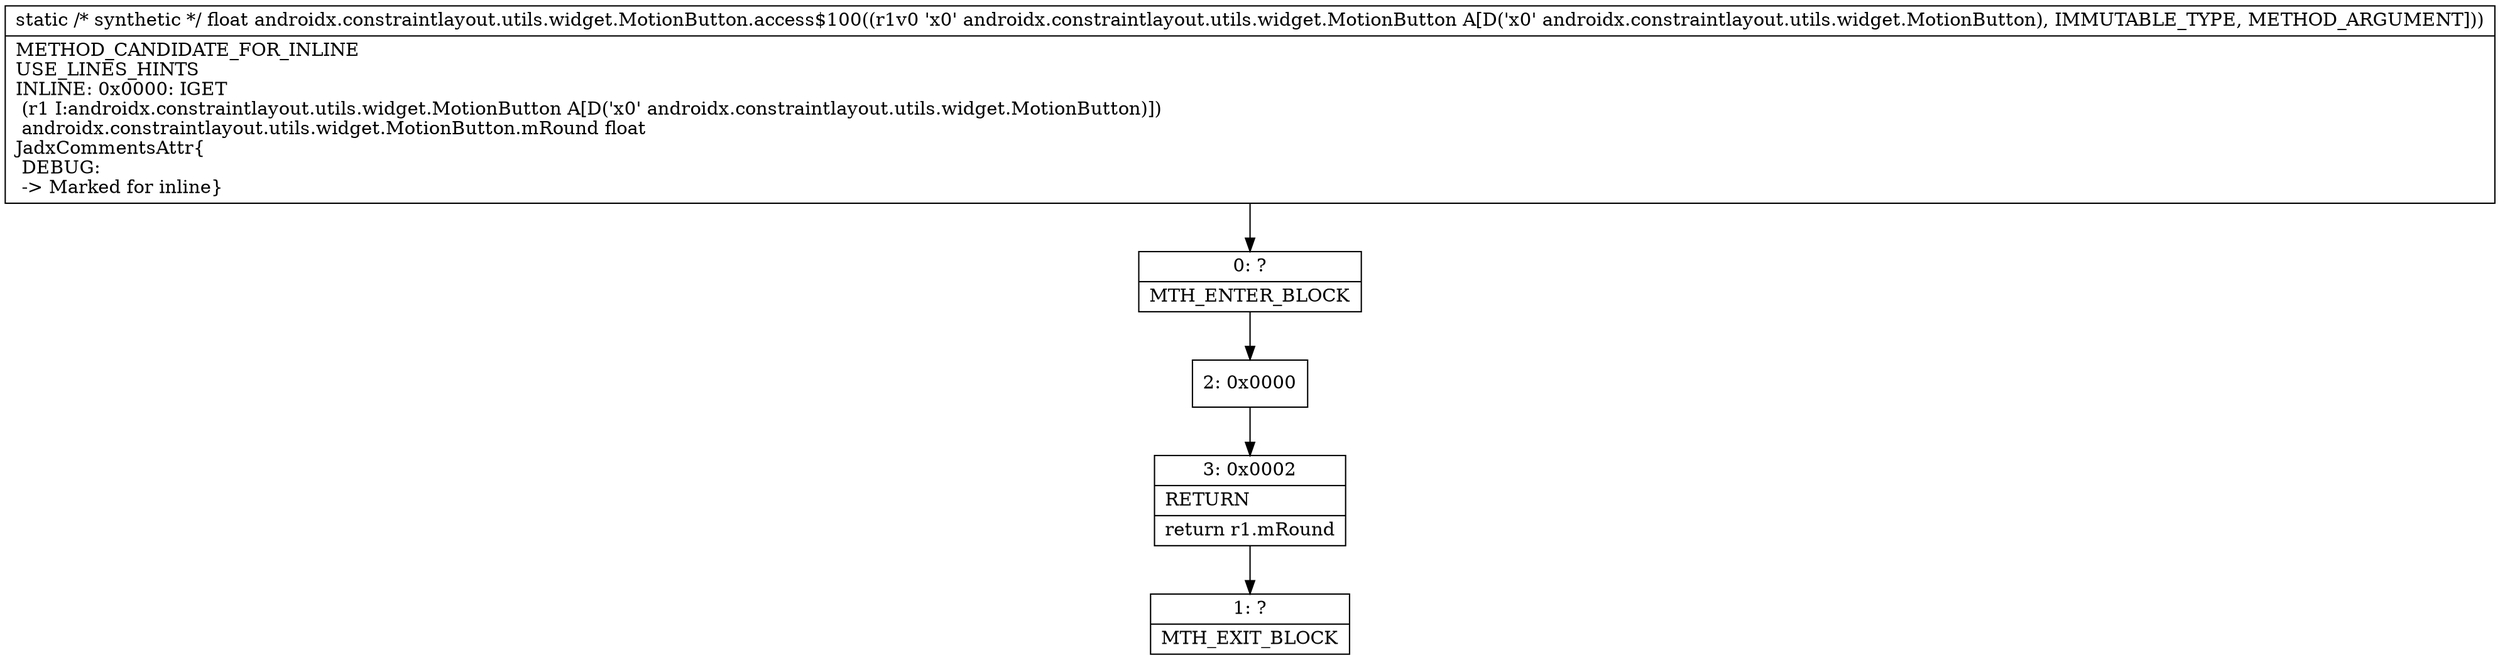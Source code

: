 digraph "CFG forandroidx.constraintlayout.utils.widget.MotionButton.access$100(Landroidx\/constraintlayout\/utils\/widget\/MotionButton;)F" {
Node_0 [shape=record,label="{0\:\ ?|MTH_ENTER_BLOCK\l}"];
Node_2 [shape=record,label="{2\:\ 0x0000}"];
Node_3 [shape=record,label="{3\:\ 0x0002|RETURN\l|return r1.mRound\l}"];
Node_1 [shape=record,label="{1\:\ ?|MTH_EXIT_BLOCK\l}"];
MethodNode[shape=record,label="{static \/* synthetic *\/ float androidx.constraintlayout.utils.widget.MotionButton.access$100((r1v0 'x0' androidx.constraintlayout.utils.widget.MotionButton A[D('x0' androidx.constraintlayout.utils.widget.MotionButton), IMMUTABLE_TYPE, METHOD_ARGUMENT]))  | METHOD_CANDIDATE_FOR_INLINE\lUSE_LINES_HINTS\lINLINE: 0x0000: IGET  \l  (r1 I:androidx.constraintlayout.utils.widget.MotionButton A[D('x0' androidx.constraintlayout.utils.widget.MotionButton)])\l androidx.constraintlayout.utils.widget.MotionButton.mRound float\lJadxCommentsAttr\{\l DEBUG: \l \-\> Marked for inline\}\l}"];
MethodNode -> Node_0;Node_0 -> Node_2;
Node_2 -> Node_3;
Node_3 -> Node_1;
}

